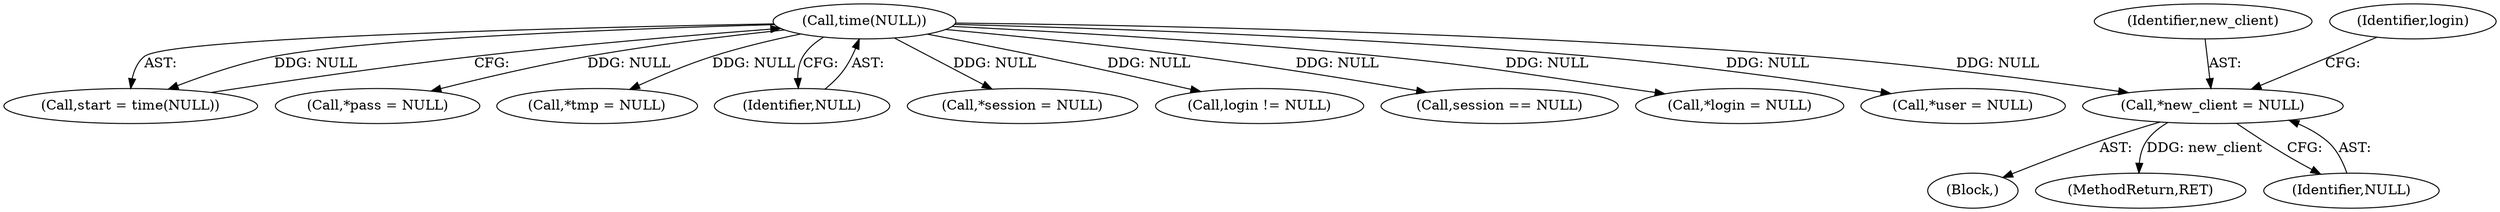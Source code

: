 digraph "1_pacemaker_564f7cc2a51dcd2f28ab12a13394f31be5aa3c93_2@pointer" {
"1000140" [label="(Call,*new_client = NULL)"];
"1000125" [label="(Call,time(NULL))"];
"1000108" [label="(Block,)"];
"1000123" [label="(Call,start = time(NULL))"];
"1000141" [label="(Identifier,new_client)"];
"1000152" [label="(Call,*pass = NULL)"];
"1000145" [label="(Identifier,login)"];
"1000465" [label="(MethodReturn,RET)"];
"1000156" [label="(Call,*tmp = NULL)"];
"1000126" [label="(Identifier,NULL)"];
"1000136" [label="(Call,*session = NULL)"];
"1000140" [label="(Call,*new_client = NULL)"];
"1000125" [label="(Call,time(NULL))"];
"1000245" [label="(Call,login != NULL)"];
"1000210" [label="(Call,session == NULL)"];
"1000144" [label="(Call,*login = NULL)"];
"1000142" [label="(Identifier,NULL)"];
"1000148" [label="(Call,*user = NULL)"];
"1000140" -> "1000108"  [label="AST: "];
"1000140" -> "1000142"  [label="CFG: "];
"1000141" -> "1000140"  [label="AST: "];
"1000142" -> "1000140"  [label="AST: "];
"1000145" -> "1000140"  [label="CFG: "];
"1000140" -> "1000465"  [label="DDG: new_client"];
"1000125" -> "1000140"  [label="DDG: NULL"];
"1000125" -> "1000123"  [label="AST: "];
"1000125" -> "1000126"  [label="CFG: "];
"1000126" -> "1000125"  [label="AST: "];
"1000123" -> "1000125"  [label="CFG: "];
"1000125" -> "1000123"  [label="DDG: NULL"];
"1000125" -> "1000136"  [label="DDG: NULL"];
"1000125" -> "1000144"  [label="DDG: NULL"];
"1000125" -> "1000148"  [label="DDG: NULL"];
"1000125" -> "1000152"  [label="DDG: NULL"];
"1000125" -> "1000156"  [label="DDG: NULL"];
"1000125" -> "1000210"  [label="DDG: NULL"];
"1000125" -> "1000245"  [label="DDG: NULL"];
}
